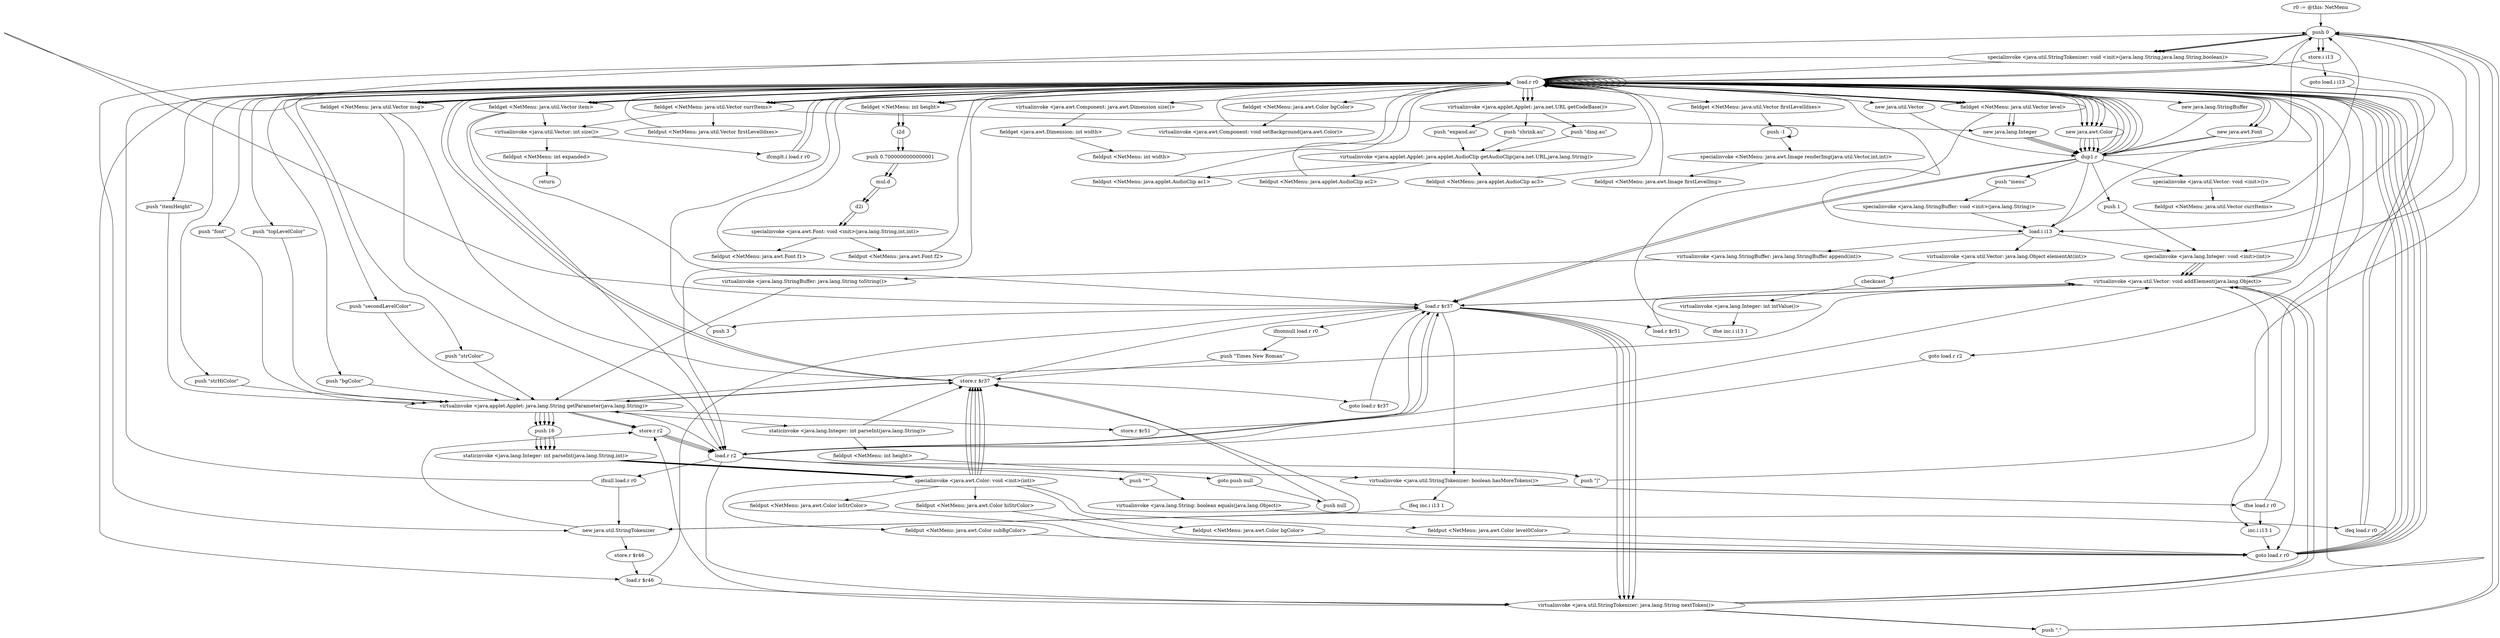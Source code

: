 digraph "" {
    "r0 := @this: NetMenu"
    "push 0"
    "r0 := @this: NetMenu"->"push 0";
    "store.i i13"
    "push 0"->"store.i i13";
    "load.r r0"
    "store.i i13"->"load.r r0";
    "new java.awt.Color"
    "load.r r0"->"new java.awt.Color";
    "dup1.r"
    "new java.awt.Color"->"dup1.r";
    "dup1.r"->"load.r r0";
    "push \"bgColor\""
    "load.r r0"->"push \"bgColor\"";
    "virtualinvoke <java.applet.Applet: java.lang.String getParameter(java.lang.String)>"
    "push \"bgColor\""->"virtualinvoke <java.applet.Applet: java.lang.String getParameter(java.lang.String)>";
    "push 16"
    "virtualinvoke <java.applet.Applet: java.lang.String getParameter(java.lang.String)>"->"push 16";
    "staticinvoke <java.lang.Integer: int parseInt(java.lang.String,int)>"
    "push 16"->"staticinvoke <java.lang.Integer: int parseInt(java.lang.String,int)>";
    "specialinvoke <java.awt.Color: void <init>(int)>"
    "staticinvoke <java.lang.Integer: int parseInt(java.lang.String,int)>"->"specialinvoke <java.awt.Color: void <init>(int)>";
    "fieldput <NetMenu: java.awt.Color bgColor>"
    "specialinvoke <java.awt.Color: void <init>(int)>"->"fieldput <NetMenu: java.awt.Color bgColor>";
    "goto load.r r0"
    "fieldput <NetMenu: java.awt.Color bgColor>"->"goto load.r r0";
    "goto load.r r0"->"load.r r0";
    "load.r r0"->"new java.awt.Color";
    "new java.awt.Color"->"dup1.r";
    "dup1.r"->"load.r r0";
    "push \"topLevelColor\""
    "load.r r0"->"push \"topLevelColor\"";
    "push \"topLevelColor\""->"virtualinvoke <java.applet.Applet: java.lang.String getParameter(java.lang.String)>";
    "virtualinvoke <java.applet.Applet: java.lang.String getParameter(java.lang.String)>"->"push 16";
    "push 16"->"staticinvoke <java.lang.Integer: int parseInt(java.lang.String,int)>";
    "staticinvoke <java.lang.Integer: int parseInt(java.lang.String,int)>"->"specialinvoke <java.awt.Color: void <init>(int)>";
    "fieldput <NetMenu: java.awt.Color level0Color>"
    "specialinvoke <java.awt.Color: void <init>(int)>"->"fieldput <NetMenu: java.awt.Color level0Color>";
    "fieldput <NetMenu: java.awt.Color level0Color>"->"goto load.r r0";
    "goto load.r r0"->"load.r r0";
    "load.r r0"->"new java.awt.Color";
    "new java.awt.Color"->"dup1.r";
    "dup1.r"->"load.r r0";
    "push \"secondLevelColor\""
    "load.r r0"->"push \"secondLevelColor\"";
    "push \"secondLevelColor\""->"virtualinvoke <java.applet.Applet: java.lang.String getParameter(java.lang.String)>";
    "virtualinvoke <java.applet.Applet: java.lang.String getParameter(java.lang.String)>"->"push 16";
    "push 16"->"staticinvoke <java.lang.Integer: int parseInt(java.lang.String,int)>";
    "staticinvoke <java.lang.Integer: int parseInt(java.lang.String,int)>"->"specialinvoke <java.awt.Color: void <init>(int)>";
    "fieldput <NetMenu: java.awt.Color subBgColor>"
    "specialinvoke <java.awt.Color: void <init>(int)>"->"fieldput <NetMenu: java.awt.Color subBgColor>";
    "fieldput <NetMenu: java.awt.Color subBgColor>"->"goto load.r r0";
    "goto load.r r0"->"load.r r0";
    "load.r r0"->"new java.awt.Color";
    "new java.awt.Color"->"dup1.r";
    "dup1.r"->"load.r r0";
    "push \"strColor\""
    "load.r r0"->"push \"strColor\"";
    "push \"strColor\""->"virtualinvoke <java.applet.Applet: java.lang.String getParameter(java.lang.String)>";
    "virtualinvoke <java.applet.Applet: java.lang.String getParameter(java.lang.String)>"->"push 16";
    "push 16"->"staticinvoke <java.lang.Integer: int parseInt(java.lang.String,int)>";
    "staticinvoke <java.lang.Integer: int parseInt(java.lang.String,int)>"->"specialinvoke <java.awt.Color: void <init>(int)>";
    "fieldput <NetMenu: java.awt.Color loStrColor>"
    "specialinvoke <java.awt.Color: void <init>(int)>"->"fieldput <NetMenu: java.awt.Color loStrColor>";
    "fieldput <NetMenu: java.awt.Color loStrColor>"->"goto load.r r0";
    "goto load.r r0"->"load.r r0";
    "load.r r0"->"new java.awt.Color";
    "new java.awt.Color"->"dup1.r";
    "dup1.r"->"load.r r0";
    "push \"strHiColor\""
    "load.r r0"->"push \"strHiColor\"";
    "push \"strHiColor\""->"virtualinvoke <java.applet.Applet: java.lang.String getParameter(java.lang.String)>";
    "virtualinvoke <java.applet.Applet: java.lang.String getParameter(java.lang.String)>"->"push 16";
    "push 16"->"staticinvoke <java.lang.Integer: int parseInt(java.lang.String,int)>";
    "staticinvoke <java.lang.Integer: int parseInt(java.lang.String,int)>"->"specialinvoke <java.awt.Color: void <init>(int)>";
    "fieldput <NetMenu: java.awt.Color hiStrColor>"
    "specialinvoke <java.awt.Color: void <init>(int)>"->"fieldput <NetMenu: java.awt.Color hiStrColor>";
    "fieldput <NetMenu: java.awt.Color hiStrColor>"->"goto load.r r0";
    "goto load.r r0"->"load.r r0";
    "load.r r0"->"load.r r0";
    "push \"itemHeight\""
    "load.r r0"->"push \"itemHeight\"";
    "push \"itemHeight\""->"virtualinvoke <java.applet.Applet: java.lang.String getParameter(java.lang.String)>";
    "staticinvoke <java.lang.Integer: int parseInt(java.lang.String)>"
    "virtualinvoke <java.applet.Applet: java.lang.String getParameter(java.lang.String)>"->"staticinvoke <java.lang.Integer: int parseInt(java.lang.String)>";
    "fieldput <NetMenu: int height>"
    "staticinvoke <java.lang.Integer: int parseInt(java.lang.String)>"->"fieldput <NetMenu: int height>";
    "goto push null"
    "fieldput <NetMenu: int height>"->"goto push null";
    "push null"
    "goto push null"->"push null";
    "store.r $r37"
    "push null"->"store.r $r37";
    "store.r $r37"->"load.r r0";
    "push \"font\""
    "load.r r0"->"push \"font\"";
    "push \"font\""->"virtualinvoke <java.applet.Applet: java.lang.String getParameter(java.lang.String)>";
    "virtualinvoke <java.applet.Applet: java.lang.String getParameter(java.lang.String)>"->"store.r $r37";
    "goto load.r $r37"
    "store.r $r37"->"goto load.r $r37";
    "load.r $r37"
    "goto load.r $r37"->"load.r $r37";
    "ifnonnull load.r r0"
    "load.r $r37"->"ifnonnull load.r r0";
    "push \"Times New Roman\""
    "ifnonnull load.r r0"->"push \"Times New Roman\"";
    "push \"Times New Roman\""->"store.r $r37";
    "store.r $r37"->"load.r r0";
    "new java.awt.Font"
    "load.r r0"->"new java.awt.Font";
    "new java.awt.Font"->"dup1.r";
    "dup1.r"->"load.r $r37";
    "push 3"
    "load.r $r37"->"push 3";
    "push 3"->"load.r r0";
    "fieldget <NetMenu: int height>"
    "load.r r0"->"fieldget <NetMenu: int height>";
    "i2d"
    "fieldget <NetMenu: int height>"->"i2d";
    "push 0.7000000000000001"
    "i2d"->"push 0.7000000000000001";
    "mul.d"
    "push 0.7000000000000001"->"mul.d";
    "d2i"
    "mul.d"->"d2i";
    "specialinvoke <java.awt.Font: void <init>(java.lang.String,int,int)>"
    "d2i"->"specialinvoke <java.awt.Font: void <init>(java.lang.String,int,int)>";
    "fieldput <NetMenu: java.awt.Font f1>"
    "specialinvoke <java.awt.Font: void <init>(java.lang.String,int,int)>"->"fieldput <NetMenu: java.awt.Font f1>";
    "fieldput <NetMenu: java.awt.Font f1>"->"load.r r0";
    "load.r r0"->"new java.awt.Font";
    "new java.awt.Font"->"dup1.r";
    "dup1.r"->"load.r $r37";
    "load.r $r37"->"push 0";
    "push 0"->"load.r r0";
    "load.r r0"->"fieldget <NetMenu: int height>";
    "fieldget <NetMenu: int height>"->"i2d";
    "i2d"->"push 0.7000000000000001";
    "push 0.7000000000000001"->"mul.d";
    "mul.d"->"d2i";
    "d2i"->"specialinvoke <java.awt.Font: void <init>(java.lang.String,int,int)>";
    "fieldput <NetMenu: java.awt.Font f2>"
    "specialinvoke <java.awt.Font: void <init>(java.lang.String,int,int)>"->"fieldput <NetMenu: java.awt.Font f2>";
    "fieldput <NetMenu: java.awt.Font f2>"->"load.r r0";
    "new java.lang.StringBuffer"
    "load.r r0"->"new java.lang.StringBuffer";
    "new java.lang.StringBuffer"->"dup1.r";
    "push \"menu\""
    "dup1.r"->"push \"menu\"";
    "specialinvoke <java.lang.StringBuffer: void <init>(java.lang.String)>"
    "push \"menu\""->"specialinvoke <java.lang.StringBuffer: void <init>(java.lang.String)>";
    "load.i i13"
    "specialinvoke <java.lang.StringBuffer: void <init>(java.lang.String)>"->"load.i i13";
    "virtualinvoke <java.lang.StringBuffer: java.lang.StringBuffer append(int)>"
    "load.i i13"->"virtualinvoke <java.lang.StringBuffer: java.lang.StringBuffer append(int)>";
    "virtualinvoke <java.lang.StringBuffer: java.lang.String toString()>"
    "virtualinvoke <java.lang.StringBuffer: java.lang.StringBuffer append(int)>"->"virtualinvoke <java.lang.StringBuffer: java.lang.String toString()>";
    "virtualinvoke <java.lang.StringBuffer: java.lang.String toString()>"->"virtualinvoke <java.applet.Applet: java.lang.String getParameter(java.lang.String)>";
    "store.r r2"
    "virtualinvoke <java.applet.Applet: java.lang.String getParameter(java.lang.String)>"->"store.r r2";
    "load.r r2"
    "store.r r2"->"load.r r2";
    "ifnull load.r r0"
    "load.r r2"->"ifnull load.r r0";
    "new java.util.StringTokenizer"
    "ifnull load.r r0"->"new java.util.StringTokenizer";
    "new java.util.StringTokenizer"->"store.r $r37";
    "store.r $r37"->"load.r $r37";
    "load.r $r37"->"load.r r2";
    "push \"|\""
    "load.r r2"->"push \"|\"";
    "push \"|\""->"push 0";
    "specialinvoke <java.util.StringTokenizer: void <init>(java.lang.String,java.lang.String,boolean)>"
    "push 0"->"specialinvoke <java.util.StringTokenizer: void <init>(java.lang.String,java.lang.String,boolean)>";
    "specialinvoke <java.util.StringTokenizer: void <init>(java.lang.String,java.lang.String,boolean)>"->"load.r r0";
    "fieldget <NetMenu: java.util.Vector item>"
    "load.r r0"->"fieldget <NetMenu: java.util.Vector item>";
    "fieldget <NetMenu: java.util.Vector item>"->"load.r $r37";
    "virtualinvoke <java.util.StringTokenizer: java.lang.String nextToken()>"
    "load.r $r37"->"virtualinvoke <java.util.StringTokenizer: java.lang.String nextToken()>";
    "virtualinvoke <java.util.Vector: void addElement(java.lang.Object)>"
    "virtualinvoke <java.util.StringTokenizer: java.lang.String nextToken()>"->"virtualinvoke <java.util.Vector: void addElement(java.lang.Object)>";
    "virtualinvoke <java.util.Vector: void addElement(java.lang.Object)>"->"load.r $r37";
    "load.r $r37"->"virtualinvoke <java.util.StringTokenizer: java.lang.String nextToken()>";
    "virtualinvoke <java.util.StringTokenizer: java.lang.String nextToken()>"->"store.r r2";
    "store.r r2"->"load.r r2";
    "push \"*\""
    "load.r r2"->"push \"*\"";
    "virtualinvoke <java.lang.String: boolean equals(java.lang.Object)>"
    "push \"*\""->"virtualinvoke <java.lang.String: boolean equals(java.lang.Object)>";
    "ifeq load.r r0"
    "virtualinvoke <java.lang.String: boolean equals(java.lang.Object)>"->"ifeq load.r r0";
    "ifeq load.r r0"->"load.r r0";
    "fieldget <NetMenu: java.util.Vector msg>"
    "load.r r0"->"fieldget <NetMenu: java.util.Vector msg>";
    "fieldget <NetMenu: java.util.Vector msg>"->"load.r r2";
    "load.r r2"->"virtualinvoke <java.util.Vector: void addElement(java.lang.Object)>";
    "virtualinvoke <java.util.Vector: void addElement(java.lang.Object)>"->"goto load.r r0";
    "goto load.r r0"->"load.r r0";
    "fieldget <NetMenu: java.util.Vector level>"
    "load.r r0"->"fieldget <NetMenu: java.util.Vector level>";
    "new java.lang.Integer"
    "fieldget <NetMenu: java.util.Vector level>"->"new java.lang.Integer";
    "new java.lang.Integer"->"dup1.r";
    "dup1.r"->"push 0";
    "specialinvoke <java.lang.Integer: void <init>(int)>"
    "push 0"->"specialinvoke <java.lang.Integer: void <init>(int)>";
    "specialinvoke <java.lang.Integer: void <init>(int)>"->"virtualinvoke <java.util.Vector: void addElement(java.lang.Object)>";
    "virtualinvoke <java.util.Vector: void addElement(java.lang.Object)>"->"load.r $r37";
    "virtualinvoke <java.util.StringTokenizer: boolean hasMoreTokens()>"
    "load.r $r37"->"virtualinvoke <java.util.StringTokenizer: boolean hasMoreTokens()>";
    "ifeq inc.i i13 1"
    "virtualinvoke <java.util.StringTokenizer: boolean hasMoreTokens()>"->"ifeq inc.i i13 1";
    "ifeq inc.i i13 1"->"new java.util.StringTokenizer";
    "new java.util.StringTokenizer"->"store.r r2";
    "store.r r2"->"load.r r2";
    "load.r r2"->"load.r $r37";
    "load.r $r37"->"virtualinvoke <java.util.StringTokenizer: java.lang.String nextToken()>";
    "push \",\""
    "virtualinvoke <java.util.StringTokenizer: java.lang.String nextToken()>"->"push \",\"";
    "push \",\""->"push 0";
    "push 0"->"specialinvoke <java.util.StringTokenizer: void <init>(java.lang.String,java.lang.String,boolean)>";
    "specialinvoke <java.util.StringTokenizer: void <init>(java.lang.String,java.lang.String,boolean)>"->"new java.util.StringTokenizer";
    "store.r $r46"
    "new java.util.StringTokenizer"->"store.r $r46";
    "load.r $r46"
    "store.r $r46"->"load.r $r46";
    "load.r $r46"->"load.r $r37";
    "load.r $r37"->"virtualinvoke <java.util.StringTokenizer: java.lang.String nextToken()>";
    "virtualinvoke <java.util.StringTokenizer: java.lang.String nextToken()>"->"push \",\"";
    "push \",\""->"push 0";
    "push 0"->"specialinvoke <java.util.StringTokenizer: void <init>(java.lang.String,java.lang.String,boolean)>";
    "goto load.r r2"
    "specialinvoke <java.util.StringTokenizer: void <init>(java.lang.String,java.lang.String,boolean)>"->"goto load.r r2";
    "goto load.r r2"->"load.r r2";
    "load.r r2"->"virtualinvoke <java.util.StringTokenizer: boolean hasMoreTokens()>";
    "ifne load.r r0"
    "virtualinvoke <java.util.StringTokenizer: boolean hasMoreTokens()>"->"ifne load.r r0";
    "inc.i i13 1"
    "ifne load.r r0"->"inc.i i13 1";
    "inc.i i13 1"->"goto load.r r0";
    "ifne load.r r0"->"load.r r0";
    "load.r r0"->"fieldget <NetMenu: java.util.Vector item>";
    "fieldget <NetMenu: java.util.Vector item>"->"load.r r2";
    "load.r r2"->"virtualinvoke <java.util.StringTokenizer: java.lang.String nextToken()>";
    "virtualinvoke <java.util.StringTokenizer: java.lang.String nextToken()>"->"virtualinvoke <java.util.Vector: void addElement(java.lang.Object)>";
    "virtualinvoke <java.util.Vector: void addElement(java.lang.Object)>"->"load.r r0";
    "load.r r0"->"load.r $r46";
    "load.r $r46"->"virtualinvoke <java.util.StringTokenizer: java.lang.String nextToken()>";
    "virtualinvoke <java.util.StringTokenizer: java.lang.String nextToken()>"->"load.r r0";
    "load.r r0"->"fieldget <NetMenu: java.util.Vector msg>";
    "fieldget <NetMenu: java.util.Vector msg>"->"store.r $r37";
    "store.r $r37"->"virtualinvoke <java.applet.Applet: java.lang.String getParameter(java.lang.String)>";
    "store.r $r51"
    "virtualinvoke <java.applet.Applet: java.lang.String getParameter(java.lang.String)>"->"store.r $r51";
    "store.r $r51"->"load.r $r37";
    "load.r $r51"
    "load.r $r37"->"load.r $r51";
    "load.r $r51"->"virtualinvoke <java.util.Vector: void addElement(java.lang.Object)>";
    "virtualinvoke <java.util.Vector: void addElement(java.lang.Object)>"->"load.r r0";
    "load.r r0"->"fieldget <NetMenu: java.util.Vector level>";
    "fieldget <NetMenu: java.util.Vector level>"->"new java.lang.Integer";
    "new java.lang.Integer"->"dup1.r";
    "push 1"
    "dup1.r"->"push 1";
    "push 1"->"specialinvoke <java.lang.Integer: void <init>(int)>";
    "specialinvoke <java.lang.Integer: void <init>(int)>"->"virtualinvoke <java.util.Vector: void addElement(java.lang.Object)>";
    "ifeq load.r r0"->"load.r r0";
    "load.r r0"->"fieldget <NetMenu: java.util.Vector msg>";
    "fieldget <NetMenu: java.util.Vector msg>"->"load.r r0";
    "load.r r0"->"load.r r2";
    "load.r r2"->"virtualinvoke <java.applet.Applet: java.lang.String getParameter(java.lang.String)>";
    "virtualinvoke <java.applet.Applet: java.lang.String getParameter(java.lang.String)>"->"virtualinvoke <java.util.Vector: void addElement(java.lang.Object)>";
    "ifnull load.r r0"->"load.r r0";
    "new java.util.Vector"
    "load.r r0"->"new java.util.Vector";
    "new java.util.Vector"->"dup1.r";
    "specialinvoke <java.util.Vector: void <init>()>"
    "dup1.r"->"specialinvoke <java.util.Vector: void <init>()>";
    "fieldput <NetMenu: java.util.Vector currItems>"
    "specialinvoke <java.util.Vector: void <init>()>"->"fieldput <NetMenu: java.util.Vector currItems>";
    "fieldput <NetMenu: java.util.Vector currItems>"->"push 0";
    "push 0"->"store.i i13";
    "goto load.i i13"
    "store.i i13"->"goto load.i i13";
    "goto load.i i13"->"load.i i13";
    "load.i i13"->"load.r r0";
    "load.r r0"->"fieldget <NetMenu: java.util.Vector item>";
    "virtualinvoke <java.util.Vector: int size()>"
    "fieldget <NetMenu: java.util.Vector item>"->"virtualinvoke <java.util.Vector: int size()>";
    "ifcmplt.i load.r r0"
    "virtualinvoke <java.util.Vector: int size()>"->"ifcmplt.i load.r r0";
    "ifcmplt.i load.r r0"->"load.r r0";
    "load.r r0"->"load.r r0";
    "fieldget <NetMenu: java.awt.Color bgColor>"
    "load.r r0"->"fieldget <NetMenu: java.awt.Color bgColor>";
    "virtualinvoke <java.awt.Component: void setBackground(java.awt.Color)>"
    "fieldget <NetMenu: java.awt.Color bgColor>"->"virtualinvoke <java.awt.Component: void setBackground(java.awt.Color)>";
    "virtualinvoke <java.awt.Component: void setBackground(java.awt.Color)>"->"load.r r0";
    "load.r r0"->"load.r r0";
    "load.r r0"->"load.r r0";
    "virtualinvoke <java.applet.Applet: java.net.URL getCodeBase()>"
    "load.r r0"->"virtualinvoke <java.applet.Applet: java.net.URL getCodeBase()>";
    "push \"expand.au\""
    "virtualinvoke <java.applet.Applet: java.net.URL getCodeBase()>"->"push \"expand.au\"";
    "virtualinvoke <java.applet.Applet: java.applet.AudioClip getAudioClip(java.net.URL,java.lang.String)>"
    "push \"expand.au\""->"virtualinvoke <java.applet.Applet: java.applet.AudioClip getAudioClip(java.net.URL,java.lang.String)>";
    "fieldput <NetMenu: java.applet.AudioClip ac1>"
    "virtualinvoke <java.applet.Applet: java.applet.AudioClip getAudioClip(java.net.URL,java.lang.String)>"->"fieldput <NetMenu: java.applet.AudioClip ac1>";
    "fieldput <NetMenu: java.applet.AudioClip ac1>"->"load.r r0";
    "load.r r0"->"load.r r0";
    "load.r r0"->"load.r r0";
    "load.r r0"->"virtualinvoke <java.applet.Applet: java.net.URL getCodeBase()>";
    "push \"shrink.au\""
    "virtualinvoke <java.applet.Applet: java.net.URL getCodeBase()>"->"push \"shrink.au\"";
    "push \"shrink.au\""->"virtualinvoke <java.applet.Applet: java.applet.AudioClip getAudioClip(java.net.URL,java.lang.String)>";
    "fieldput <NetMenu: java.applet.AudioClip ac2>"
    "virtualinvoke <java.applet.Applet: java.applet.AudioClip getAudioClip(java.net.URL,java.lang.String)>"->"fieldput <NetMenu: java.applet.AudioClip ac2>";
    "fieldput <NetMenu: java.applet.AudioClip ac2>"->"load.r r0";
    "load.r r0"->"load.r r0";
    "load.r r0"->"load.r r0";
    "load.r r0"->"virtualinvoke <java.applet.Applet: java.net.URL getCodeBase()>";
    "push \"ding.au\""
    "virtualinvoke <java.applet.Applet: java.net.URL getCodeBase()>"->"push \"ding.au\"";
    "push \"ding.au\""->"virtualinvoke <java.applet.Applet: java.applet.AudioClip getAudioClip(java.net.URL,java.lang.String)>";
    "fieldput <NetMenu: java.applet.AudioClip ac3>"
    "virtualinvoke <java.applet.Applet: java.applet.AudioClip getAudioClip(java.net.URL,java.lang.String)>"->"fieldput <NetMenu: java.applet.AudioClip ac3>";
    "fieldput <NetMenu: java.applet.AudioClip ac3>"->"load.r r0";
    "load.r r0"->"load.r r0";
    "virtualinvoke <java.awt.Component: java.awt.Dimension size()>"
    "load.r r0"->"virtualinvoke <java.awt.Component: java.awt.Dimension size()>";
    "fieldget <java.awt.Dimension: int width>"
    "virtualinvoke <java.awt.Component: java.awt.Dimension size()>"->"fieldget <java.awt.Dimension: int width>";
    "fieldput <NetMenu: int width>"
    "fieldget <java.awt.Dimension: int width>"->"fieldput <NetMenu: int width>";
    "fieldput <NetMenu: int width>"->"load.r r0";
    "load.r r0"->"load.r r0";
    "fieldget <NetMenu: java.util.Vector currItems>"
    "load.r r0"->"fieldget <NetMenu: java.util.Vector currItems>";
    "fieldput <NetMenu: java.util.Vector firstLevelIdxes>"
    "fieldget <NetMenu: java.util.Vector currItems>"->"fieldput <NetMenu: java.util.Vector firstLevelIdxes>";
    "fieldput <NetMenu: java.util.Vector firstLevelIdxes>"->"load.r r0";
    "load.r r0"->"load.r r0";
    "load.r r0"->"load.r r0";
    "fieldget <NetMenu: java.util.Vector firstLevelIdxes>"
    "load.r r0"->"fieldget <NetMenu: java.util.Vector firstLevelIdxes>";
    "push -1"
    "fieldget <NetMenu: java.util.Vector firstLevelIdxes>"->"push -1";
    "push -1"->"push -1";
    "specialinvoke <NetMenu: java.awt.Image renderImg(java.util.Vector,int,int)>"
    "push -1"->"specialinvoke <NetMenu: java.awt.Image renderImg(java.util.Vector,int,int)>";
    "fieldput <NetMenu: java.awt.Image firstLevelImg>"
    "specialinvoke <NetMenu: java.awt.Image renderImg(java.util.Vector,int,int)>"->"fieldput <NetMenu: java.awt.Image firstLevelImg>";
    "fieldput <NetMenu: java.awt.Image firstLevelImg>"->"load.r r0";
    "load.r r0"->"load.r r0";
    "load.r r0"->"fieldget <NetMenu: java.util.Vector currItems>";
    "fieldget <NetMenu: java.util.Vector currItems>"->"virtualinvoke <java.util.Vector: int size()>";
    "fieldput <NetMenu: int expanded>"
    "virtualinvoke <java.util.Vector: int size()>"->"fieldput <NetMenu: int expanded>";
    "return"
    "fieldput <NetMenu: int expanded>"->"return";
    "ifcmplt.i load.r r0"->"load.r r0";
    "load.r r0"->"fieldget <NetMenu: java.util.Vector level>";
    "fieldget <NetMenu: java.util.Vector level>"->"load.i i13";
    "virtualinvoke <java.util.Vector: java.lang.Object elementAt(int)>"
    "load.i i13"->"virtualinvoke <java.util.Vector: java.lang.Object elementAt(int)>";
    "checkcast"
    "virtualinvoke <java.util.Vector: java.lang.Object elementAt(int)>"->"checkcast";
    "virtualinvoke <java.lang.Integer: int intValue()>"
    "checkcast"->"virtualinvoke <java.lang.Integer: int intValue()>";
    "ifne inc.i i13 1"
    "virtualinvoke <java.lang.Integer: int intValue()>"->"ifne inc.i i13 1";
    "ifne inc.i i13 1"->"load.r r0";
    "load.r r0"->"fieldget <NetMenu: java.util.Vector currItems>";
    "fieldget <NetMenu: java.util.Vector currItems>"->"new java.lang.Integer";
    "new java.lang.Integer"->"dup1.r";
    "dup1.r"->"load.i i13";
    "load.i i13"->"specialinvoke <java.lang.Integer: void <init>(int)>";
    "specialinvoke <java.lang.Integer: void <init>(int)>"->"virtualinvoke <java.util.Vector: void addElement(java.lang.Object)>";
    "virtualinvoke <java.util.Vector: void addElement(java.lang.Object)>"->"inc.i i13 1";
    "virtualinvoke <java.applet.Applet: java.lang.String getParameter(java.lang.String)>"->"store.r r2";
    "staticinvoke <java.lang.Integer: int parseInt(java.lang.String)>"->"store.r $r37";
    "specialinvoke <java.awt.Color: void <init>(int)>"->"store.r $r37";
    "specialinvoke <java.awt.Color: void <init>(int)>"->"store.r $r37";
    "specialinvoke <java.awt.Color: void <init>(int)>"->"store.r $r37";
    "specialinvoke <java.awt.Color: void <init>(int)>"->"store.r $r37";
    "specialinvoke <java.awt.Color: void <init>(int)>"->"store.r $r37";
}
